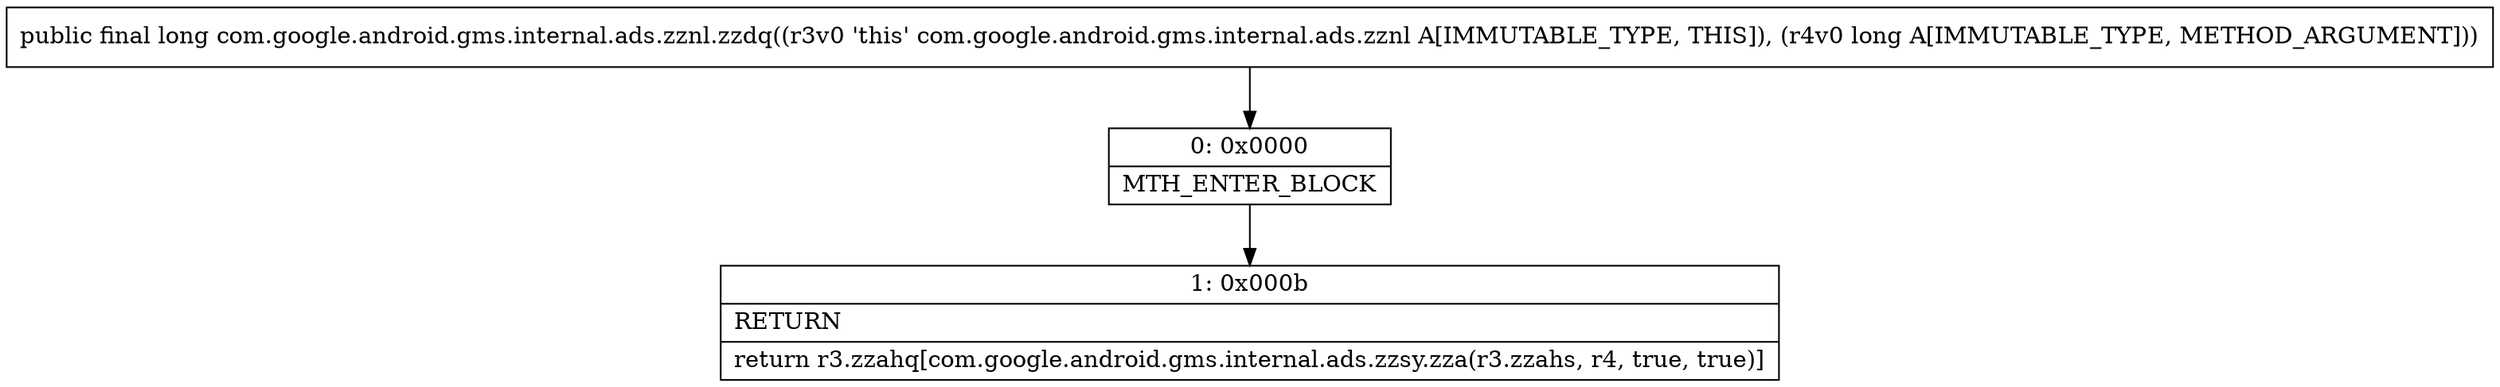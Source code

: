 digraph "CFG forcom.google.android.gms.internal.ads.zznl.zzdq(J)J" {
Node_0 [shape=record,label="{0\:\ 0x0000|MTH_ENTER_BLOCK\l}"];
Node_1 [shape=record,label="{1\:\ 0x000b|RETURN\l|return r3.zzahq[com.google.android.gms.internal.ads.zzsy.zza(r3.zzahs, r4, true, true)]\l}"];
MethodNode[shape=record,label="{public final long com.google.android.gms.internal.ads.zznl.zzdq((r3v0 'this' com.google.android.gms.internal.ads.zznl A[IMMUTABLE_TYPE, THIS]), (r4v0 long A[IMMUTABLE_TYPE, METHOD_ARGUMENT])) }"];
MethodNode -> Node_0;
Node_0 -> Node_1;
}

